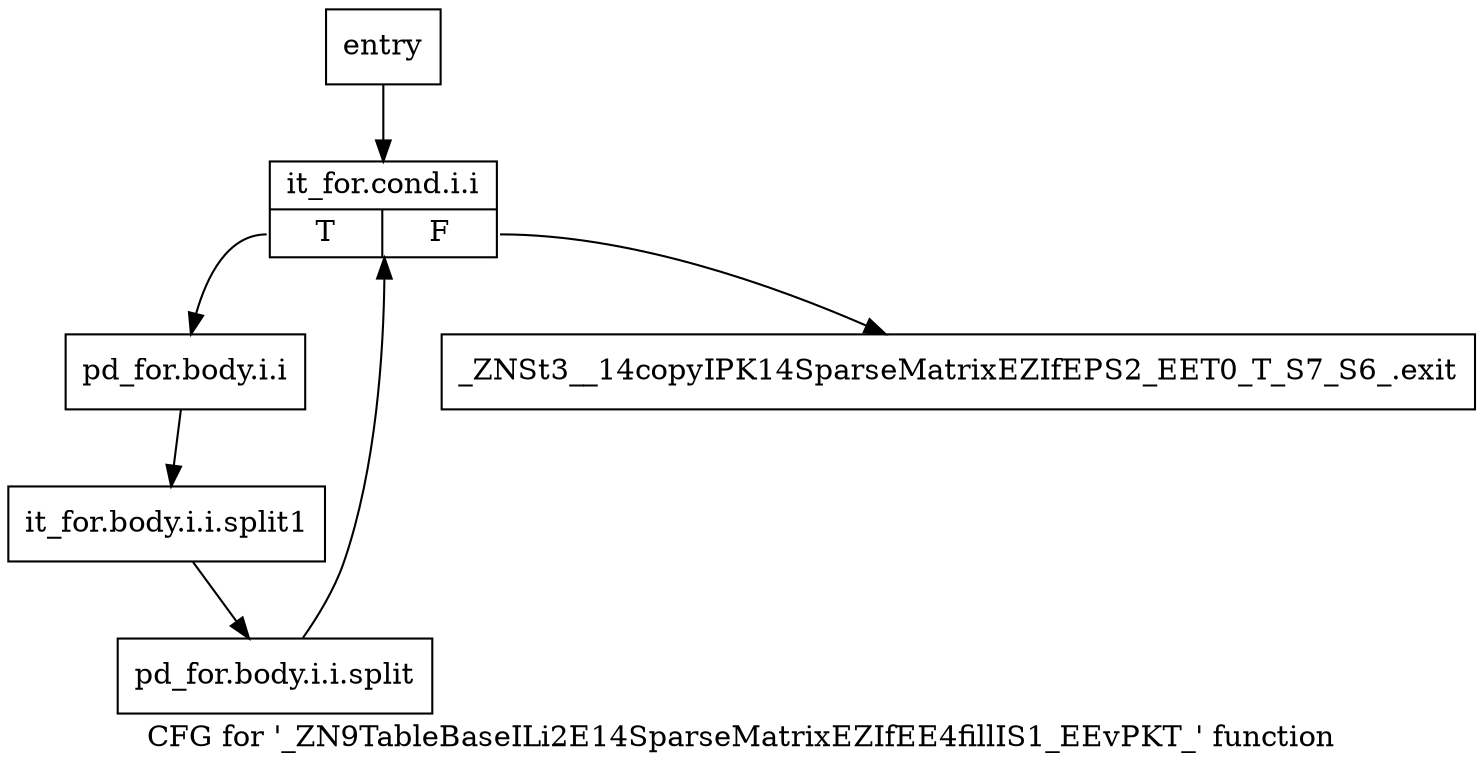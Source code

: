 digraph "CFG for '_ZN9TableBaseILi2E14SparseMatrixEZIfEE4fillIS1_EEvPKT_' function" {
	label="CFG for '_ZN9TableBaseILi2E14SparseMatrixEZIfEE4fillIS1_EEvPKT_' function";

	Node0x2e3eec0 [shape=record,label="{entry}"];
	Node0x2e3eec0 -> Node0x2e3ef10;
	Node0x2e3ef10 [shape=record,label="{it_for.cond.i.i|{<s0>T|<s1>F}}"];
	Node0x2e3ef10:s0 -> Node0x2e3ef60;
	Node0x2e3ef10:s1 -> Node0x2e3efb0;
	Node0x2e3ef60 [shape=record,label="{pd_for.body.i.i}"];
	Node0x2e3ef60 -> Node0x7e09620;
	Node0x7e09620 [shape=record,label="{it_for.body.i.i.split1}"];
	Node0x7e09620 -> Node0x7e05090;
	Node0x7e05090 [shape=record,label="{pd_for.body.i.i.split}"];
	Node0x7e05090 -> Node0x2e3ef10;
	Node0x2e3efb0 [shape=record,label="{_ZNSt3__14copyIPK14SparseMatrixEZIfEPS2_EET0_T_S7_S6_.exit}"];
}
